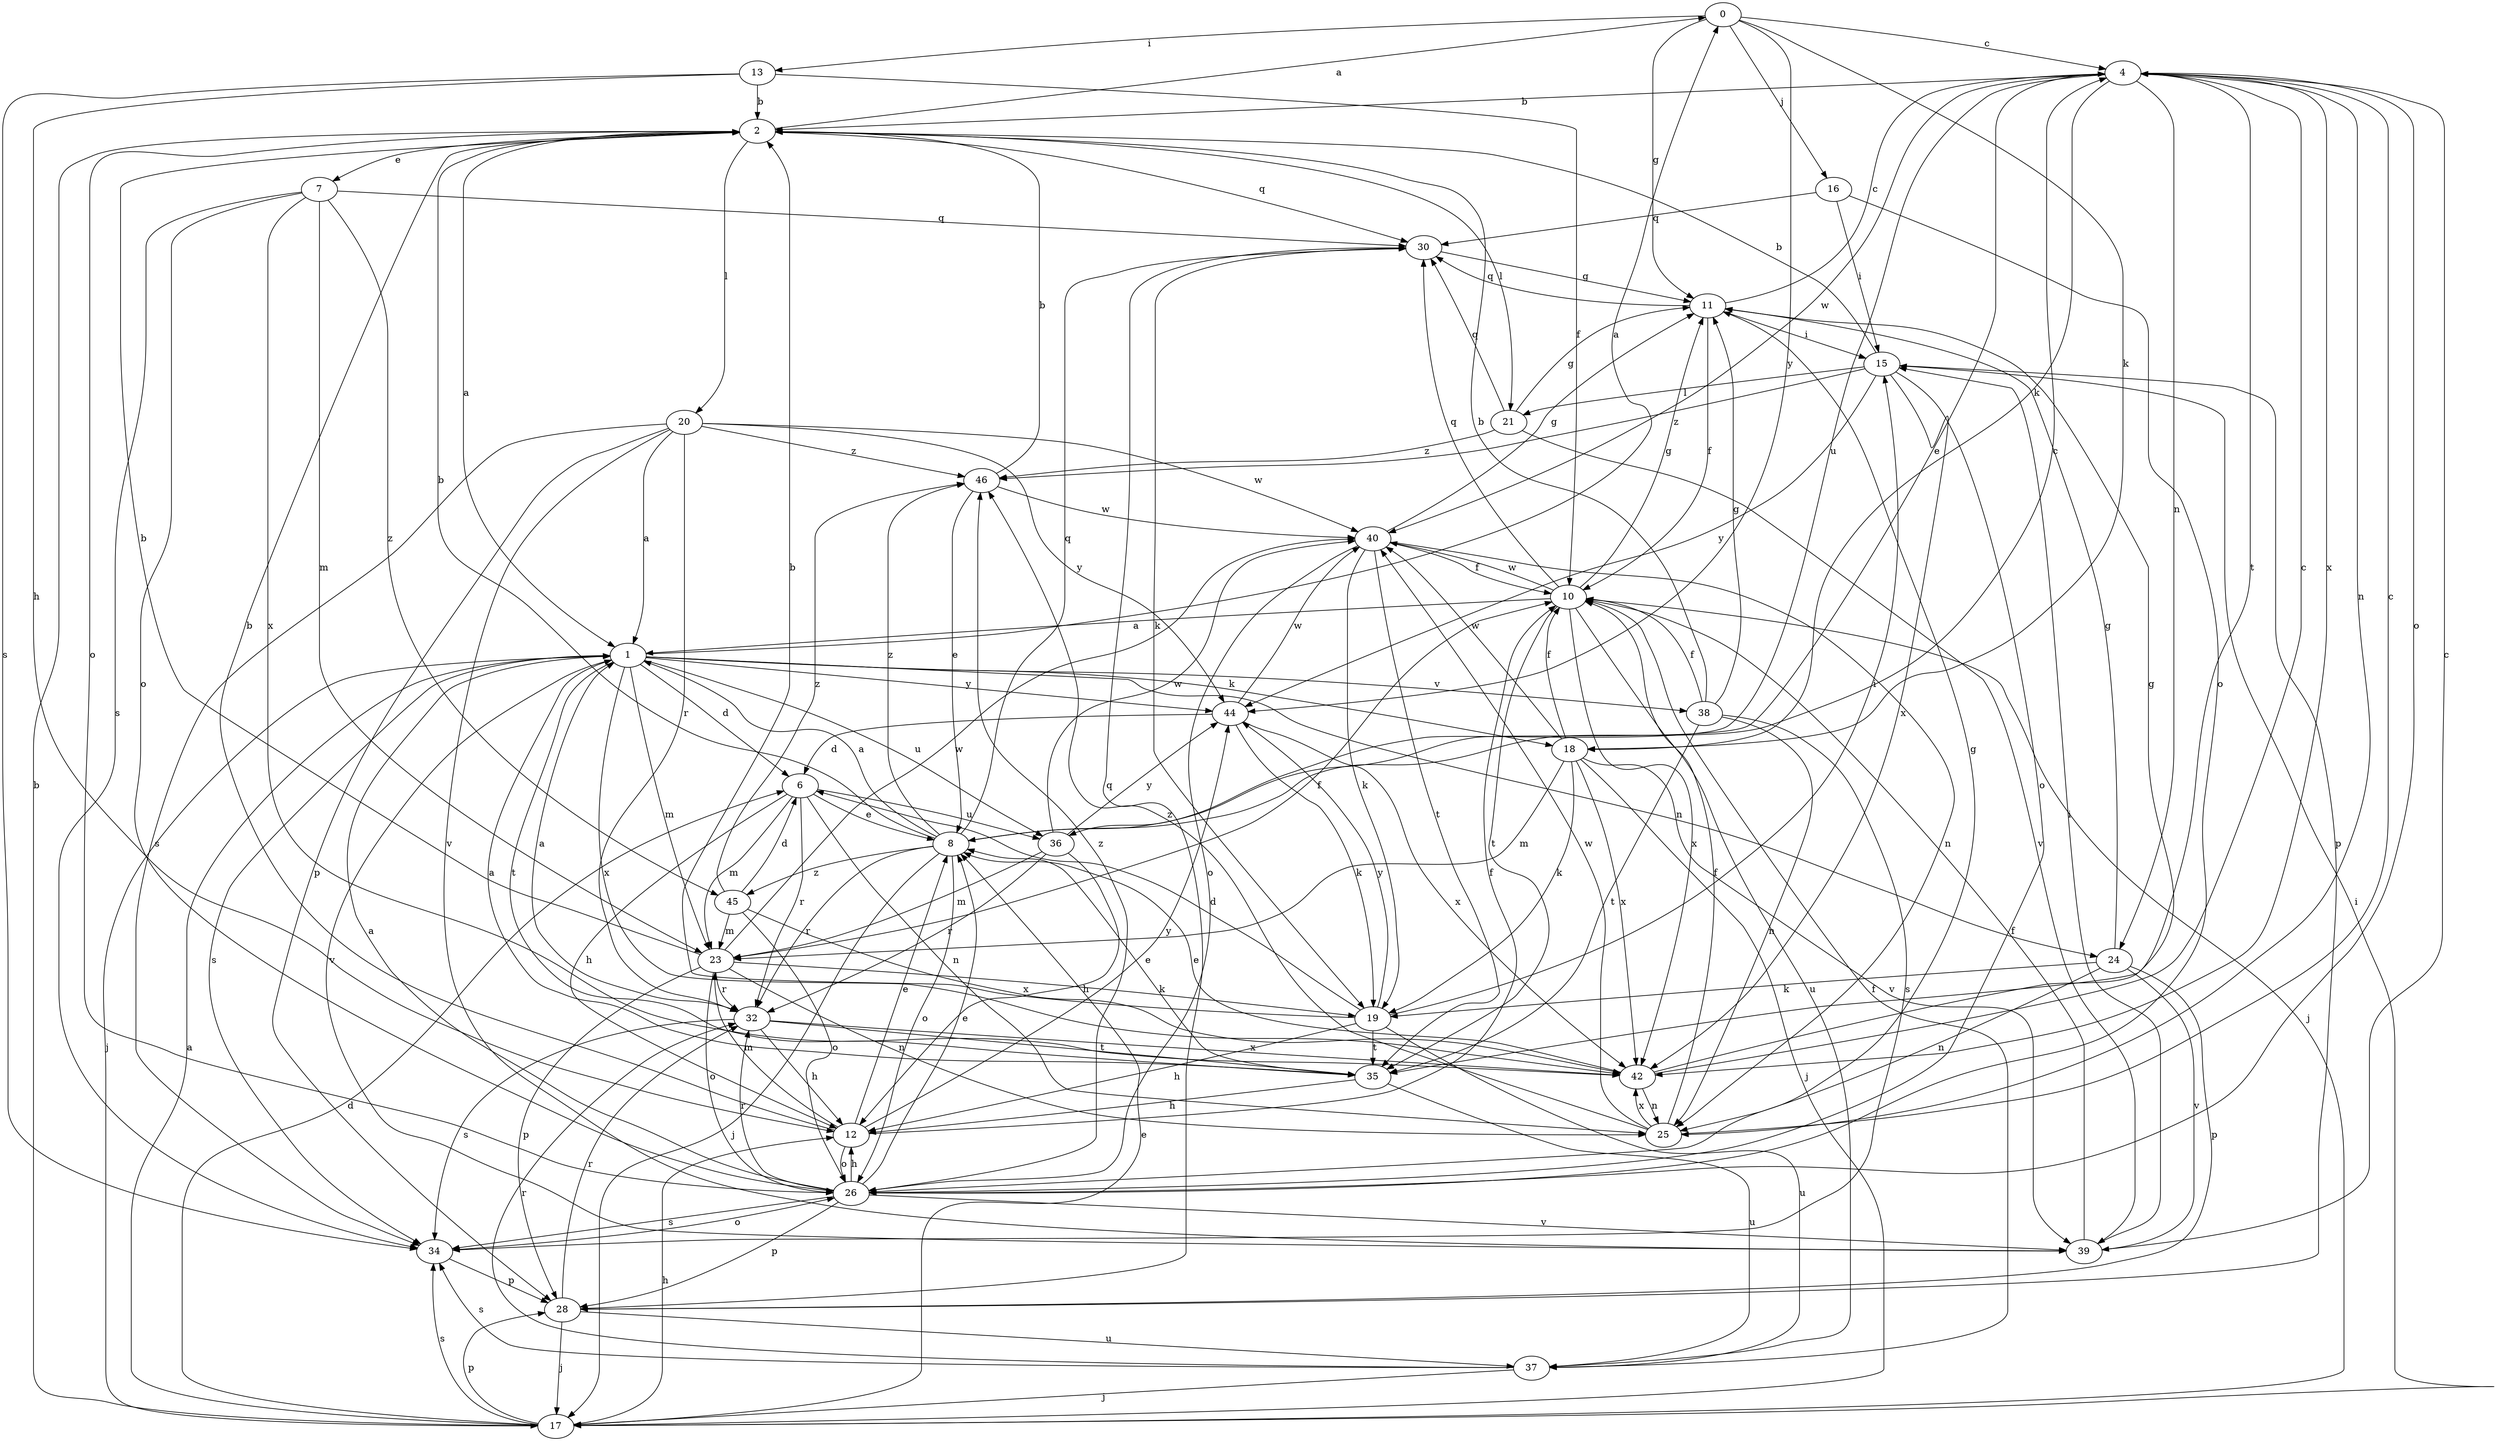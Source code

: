 strict digraph  {
0;
1;
2;
4;
6;
7;
8;
10;
11;
12;
13;
15;
16;
17;
18;
19;
20;
21;
23;
24;
25;
26;
28;
30;
32;
34;
35;
36;
37;
38;
39;
40;
42;
44;
45;
46;
0 -> 4  [label=c];
0 -> 11  [label=g];
0 -> 13  [label=i];
0 -> 16  [label=j];
0 -> 18  [label=k];
0 -> 44  [label=y];
1 -> 0  [label=a];
1 -> 6  [label=d];
1 -> 17  [label=j];
1 -> 18  [label=k];
1 -> 23  [label=m];
1 -> 24  [label=n];
1 -> 34  [label=s];
1 -> 35  [label=t];
1 -> 36  [label=u];
1 -> 38  [label=v];
1 -> 39  [label=v];
1 -> 42  [label=x];
1 -> 44  [label=y];
2 -> 0  [label=a];
2 -> 1  [label=a];
2 -> 7  [label=e];
2 -> 20  [label=l];
2 -> 21  [label=l];
2 -> 26  [label=o];
2 -> 30  [label=q];
4 -> 2  [label=b];
4 -> 8  [label=e];
4 -> 18  [label=k];
4 -> 24  [label=n];
4 -> 25  [label=n];
4 -> 26  [label=o];
4 -> 35  [label=t];
4 -> 36  [label=u];
4 -> 40  [label=w];
4 -> 42  [label=x];
6 -> 8  [label=e];
6 -> 12  [label=h];
6 -> 23  [label=m];
6 -> 25  [label=n];
6 -> 32  [label=r];
6 -> 36  [label=u];
7 -> 23  [label=m];
7 -> 26  [label=o];
7 -> 30  [label=q];
7 -> 34  [label=s];
7 -> 42  [label=x];
7 -> 45  [label=z];
8 -> 1  [label=a];
8 -> 2  [label=b];
8 -> 4  [label=c];
8 -> 17  [label=j];
8 -> 26  [label=o];
8 -> 30  [label=q];
8 -> 32  [label=r];
8 -> 45  [label=z];
8 -> 46  [label=z];
10 -> 1  [label=a];
10 -> 11  [label=g];
10 -> 17  [label=j];
10 -> 30  [label=q];
10 -> 35  [label=t];
10 -> 37  [label=u];
10 -> 40  [label=w];
10 -> 42  [label=x];
11 -> 4  [label=c];
11 -> 10  [label=f];
11 -> 15  [label=i];
11 -> 30  [label=q];
12 -> 2  [label=b];
12 -> 8  [label=e];
12 -> 10  [label=f];
12 -> 23  [label=m];
12 -> 26  [label=o];
12 -> 44  [label=y];
13 -> 2  [label=b];
13 -> 10  [label=f];
13 -> 12  [label=h];
13 -> 34  [label=s];
15 -> 2  [label=b];
15 -> 21  [label=l];
15 -> 26  [label=o];
15 -> 28  [label=p];
15 -> 42  [label=x];
15 -> 44  [label=y];
15 -> 46  [label=z];
16 -> 15  [label=i];
16 -> 26  [label=o];
16 -> 30  [label=q];
17 -> 1  [label=a];
17 -> 2  [label=b];
17 -> 6  [label=d];
17 -> 8  [label=e];
17 -> 12  [label=h];
17 -> 15  [label=i];
17 -> 28  [label=p];
17 -> 34  [label=s];
18 -> 10  [label=f];
18 -> 17  [label=j];
18 -> 19  [label=k];
18 -> 23  [label=m];
18 -> 39  [label=v];
18 -> 40  [label=w];
18 -> 42  [label=x];
19 -> 2  [label=b];
19 -> 6  [label=d];
19 -> 12  [label=h];
19 -> 15  [label=i];
19 -> 35  [label=t];
19 -> 37  [label=u];
19 -> 44  [label=y];
20 -> 1  [label=a];
20 -> 28  [label=p];
20 -> 32  [label=r];
20 -> 34  [label=s];
20 -> 39  [label=v];
20 -> 40  [label=w];
20 -> 44  [label=y];
20 -> 46  [label=z];
21 -> 11  [label=g];
21 -> 30  [label=q];
21 -> 39  [label=v];
21 -> 46  [label=z];
23 -> 2  [label=b];
23 -> 10  [label=f];
23 -> 19  [label=k];
23 -> 25  [label=n];
23 -> 26  [label=o];
23 -> 28  [label=p];
23 -> 32  [label=r];
23 -> 40  [label=w];
24 -> 11  [label=g];
24 -> 19  [label=k];
24 -> 25  [label=n];
24 -> 28  [label=p];
24 -> 39  [label=v];
25 -> 4  [label=c];
25 -> 10  [label=f];
25 -> 40  [label=w];
25 -> 42  [label=x];
25 -> 46  [label=z];
26 -> 1  [label=a];
26 -> 8  [label=e];
26 -> 11  [label=g];
26 -> 12  [label=h];
26 -> 28  [label=p];
26 -> 32  [label=r];
26 -> 34  [label=s];
26 -> 39  [label=v];
26 -> 46  [label=z];
28 -> 17  [label=j];
28 -> 30  [label=q];
28 -> 32  [label=r];
28 -> 37  [label=u];
30 -> 11  [label=g];
30 -> 19  [label=k];
32 -> 1  [label=a];
32 -> 12  [label=h];
32 -> 34  [label=s];
32 -> 35  [label=t];
32 -> 42  [label=x];
34 -> 26  [label=o];
34 -> 28  [label=p];
35 -> 1  [label=a];
35 -> 8  [label=e];
35 -> 12  [label=h];
35 -> 37  [label=u];
36 -> 12  [label=h];
36 -> 23  [label=m];
36 -> 32  [label=r];
36 -> 40  [label=w];
36 -> 44  [label=y];
37 -> 10  [label=f];
37 -> 17  [label=j];
37 -> 32  [label=r];
37 -> 34  [label=s];
38 -> 2  [label=b];
38 -> 10  [label=f];
38 -> 11  [label=g];
38 -> 25  [label=n];
38 -> 34  [label=s];
38 -> 35  [label=t];
39 -> 4  [label=c];
39 -> 10  [label=f];
39 -> 15  [label=i];
40 -> 10  [label=f];
40 -> 11  [label=g];
40 -> 19  [label=k];
40 -> 25  [label=n];
40 -> 26  [label=o];
40 -> 35  [label=t];
42 -> 4  [label=c];
42 -> 8  [label=e];
42 -> 11  [label=g];
42 -> 25  [label=n];
44 -> 6  [label=d];
44 -> 19  [label=k];
44 -> 40  [label=w];
44 -> 42  [label=x];
45 -> 6  [label=d];
45 -> 23  [label=m];
45 -> 26  [label=o];
45 -> 42  [label=x];
45 -> 46  [label=z];
46 -> 2  [label=b];
46 -> 8  [label=e];
46 -> 40  [label=w];
}
